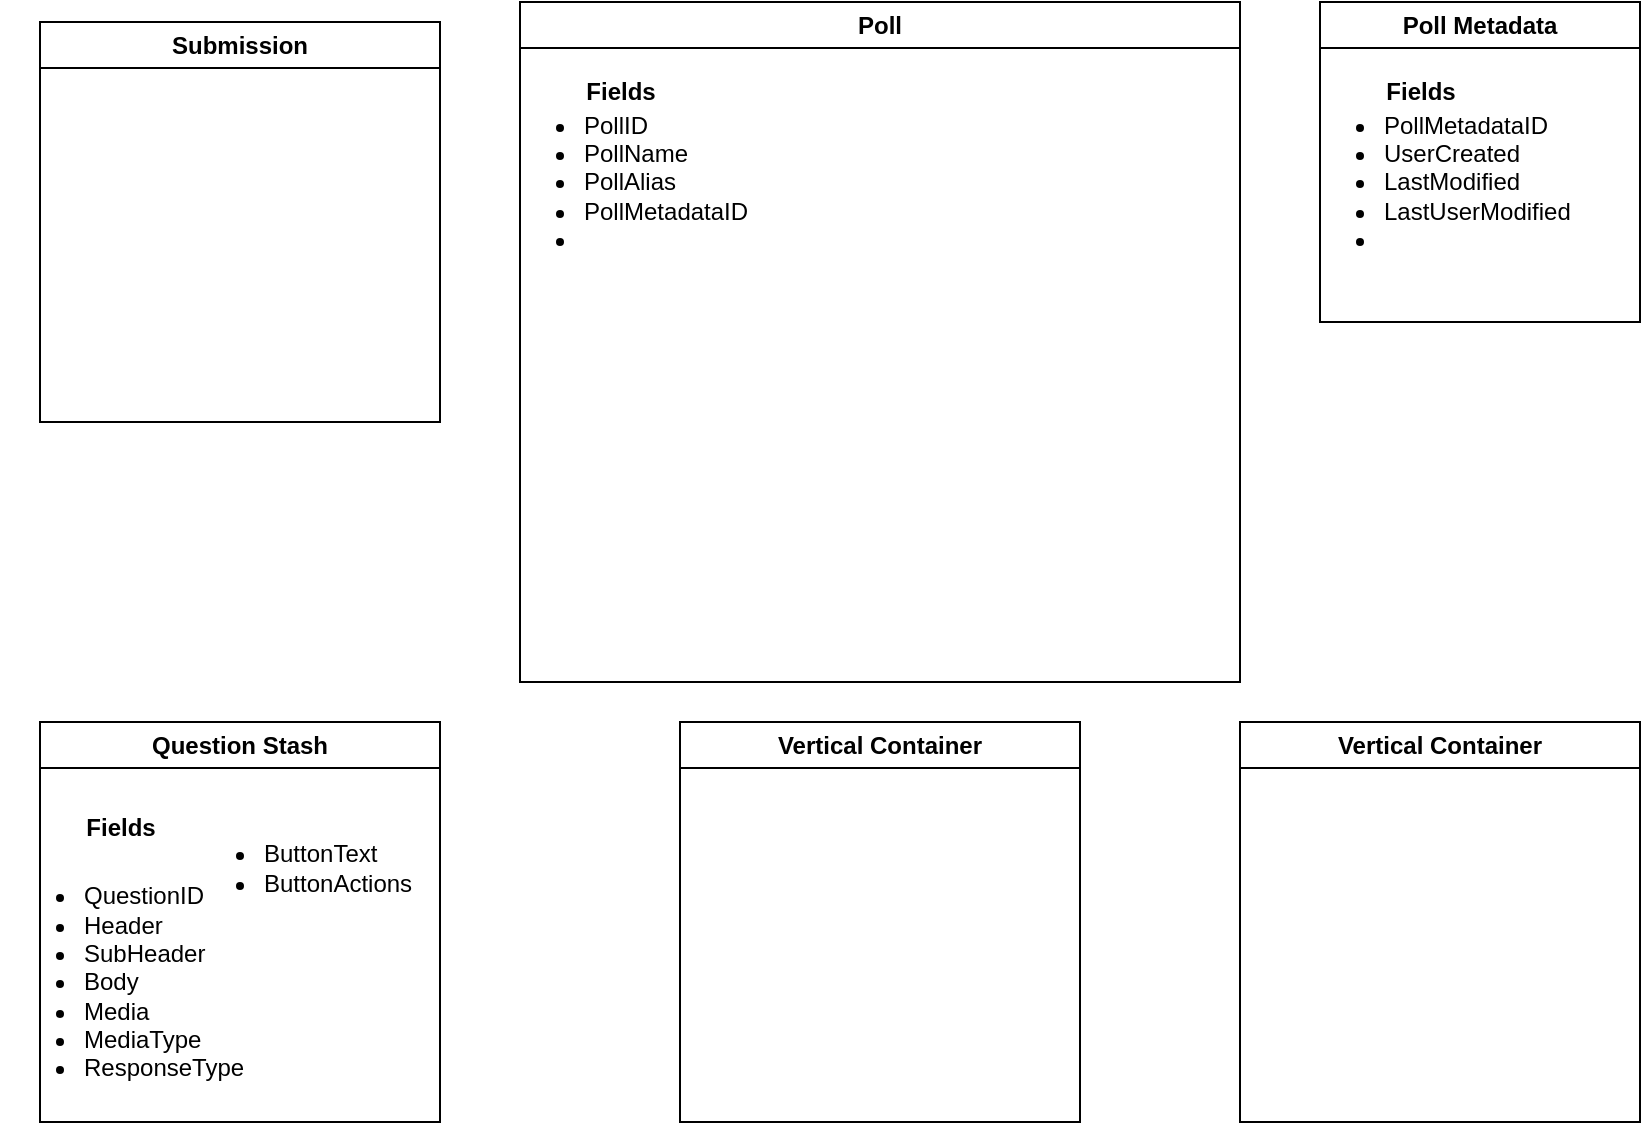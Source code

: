 <mxfile version="24.7.7">
  <diagram name="Page-1" id="bG723J3IXWaAfPe8eHJ9">
    <mxGraphModel dx="954" dy="606" grid="1" gridSize="10" guides="1" tooltips="1" connect="1" arrows="1" fold="1" page="1" pageScale="1" pageWidth="850" pageHeight="1100" math="0" shadow="0">
      <root>
        <mxCell id="0" />
        <mxCell id="1" parent="0" />
        <mxCell id="vtkwlR-6-ObZbNOf8sKe-4" value="Submission" style="swimlane;whiteSpace=wrap;html=1;" parent="1" vertex="1">
          <mxGeometry x="40" y="50" width="200" height="200" as="geometry" />
        </mxCell>
        <mxCell id="vtkwlR-6-ObZbNOf8sKe-5" value="Poll" style="swimlane;whiteSpace=wrap;html=1;" parent="1" vertex="1">
          <mxGeometry x="280" y="40" width="360" height="340" as="geometry" />
        </mxCell>
        <mxCell id="un_e8U4SEy0G9f7kHzMc-1" value="&lt;ul&gt;&lt;li&gt;&lt;span style=&quot;font-weight: normal;&quot;&gt;PollID&lt;/span&gt;&lt;/li&gt;&lt;li style=&quot;&quot;&gt;&lt;span style=&quot;font-weight: normal;&quot;&gt;PollName&lt;/span&gt;&lt;/li&gt;&lt;li style=&quot;&quot;&gt;&lt;span style=&quot;font-weight: normal;&quot;&gt;PollAlias&lt;/span&gt;&lt;/li&gt;&lt;li style=&quot;&quot;&gt;&lt;span style=&quot;font-weight: normal;&quot;&gt;PollMetadataID&lt;/span&gt;&lt;/li&gt;&lt;li style=&quot;&quot;&gt;&lt;br&gt;&lt;/li&gt;&lt;/ul&gt;" style="text;html=1;align=left;verticalAlign=middle;resizable=0;points=[];autosize=1;strokeColor=none;fillColor=none;fontStyle=1" vertex="1" parent="vtkwlR-6-ObZbNOf8sKe-5">
          <mxGeometry x="-10" y="35" width="150" height="110" as="geometry" />
        </mxCell>
        <mxCell id="un_e8U4SEy0G9f7kHzMc-2" value="&lt;b&gt;Fields&lt;/b&gt;" style="text;html=1;align=center;verticalAlign=middle;resizable=0;points=[];autosize=1;strokeColor=none;fillColor=none;" vertex="1" parent="vtkwlR-6-ObZbNOf8sKe-5">
          <mxGeometry x="20" y="30" width="60" height="30" as="geometry" />
        </mxCell>
        <mxCell id="vtkwlR-6-ObZbNOf8sKe-7" value="Question Stash" style="swimlane;whiteSpace=wrap;html=1;" parent="1" vertex="1">
          <mxGeometry x="40" y="400" width="200" height="200" as="geometry" />
        </mxCell>
        <mxCell id="un_e8U4SEy0G9f7kHzMc-4" value="&lt;ul&gt;&lt;li&gt;QuestionID&lt;/li&gt;&lt;li&gt;Header&lt;/li&gt;&lt;li&gt;SubHeader&lt;/li&gt;&lt;li&gt;Body&lt;/li&gt;&lt;li&gt;Media&lt;/li&gt;&lt;li&gt;MediaType&lt;/li&gt;&lt;li&gt;ResponseType&lt;/li&gt;&lt;/ul&gt;" style="text;html=1;align=left;verticalAlign=middle;resizable=0;points=[];autosize=1;strokeColor=none;fillColor=none;" vertex="1" parent="vtkwlR-6-ObZbNOf8sKe-7">
          <mxGeometry x="-20" y="60" width="140" height="140" as="geometry" />
        </mxCell>
        <mxCell id="vtkwlR-6-ObZbNOf8sKe-8" value="Vertical Container" style="swimlane;whiteSpace=wrap;html=1;" parent="1" vertex="1">
          <mxGeometry x="360" y="400" width="200" height="200" as="geometry" />
        </mxCell>
        <mxCell id="vtkwlR-6-ObZbNOf8sKe-9" value="Vertical Container" style="swimlane;whiteSpace=wrap;html=1;" parent="1" vertex="1">
          <mxGeometry x="640" y="400" width="200" height="200" as="geometry" />
        </mxCell>
        <mxCell id="vtkwlR-6-ObZbNOf8sKe-10" value="Poll Metadata" style="swimlane;whiteSpace=wrap;html=1;" parent="1" vertex="1">
          <mxGeometry x="680" y="40" width="160" height="160" as="geometry" />
        </mxCell>
        <mxCell id="un_e8U4SEy0G9f7kHzMc-6" value="&lt;ul style=&quot;&quot;&gt;&lt;li style=&quot;&quot;&gt;PollMetadataID&lt;/li&gt;&lt;li style=&quot;&quot;&gt;UserCreated&lt;/li&gt;&lt;li style=&quot;&quot;&gt;LastModified&lt;/li&gt;&lt;li style=&quot;&quot;&gt;LastUserModified&lt;/li&gt;&lt;li style=&quot;font-weight: 700;&quot;&gt;&lt;br&gt;&lt;/li&gt;&lt;/ul&gt;" style="text;html=1;align=left;verticalAlign=middle;resizable=0;points=[];autosize=1;strokeColor=none;fillColor=none;" vertex="1" parent="vtkwlR-6-ObZbNOf8sKe-10">
          <mxGeometry x="-10" y="35" width="160" height="110" as="geometry" />
        </mxCell>
        <mxCell id="un_e8U4SEy0G9f7kHzMc-7" value="&lt;b&gt;Fields&lt;/b&gt;" style="text;html=1;align=center;verticalAlign=middle;resizable=0;points=[];autosize=1;strokeColor=none;fillColor=none;" vertex="1" parent="vtkwlR-6-ObZbNOf8sKe-10">
          <mxGeometry x="20" y="30" width="60" height="30" as="geometry" />
        </mxCell>
        <mxCell id="un_e8U4SEy0G9f7kHzMc-3" value="&lt;b&gt;Fields&lt;/b&gt;" style="text;html=1;align=center;verticalAlign=middle;resizable=0;points=[];autosize=1;strokeColor=none;fillColor=none;" vertex="1" parent="1">
          <mxGeometry x="50" y="438" width="60" height="30" as="geometry" />
        </mxCell>
        <mxCell id="un_e8U4SEy0G9f7kHzMc-5" value="&lt;ul&gt;&lt;li&gt;ButtonText&lt;/li&gt;&lt;li&gt;ButtonActions&lt;/li&gt;&lt;/ul&gt;" style="text;html=1;align=left;verticalAlign=middle;resizable=0;points=[];autosize=1;strokeColor=none;fillColor=none;" vertex="1" parent="1">
          <mxGeometry x="110" y="438" width="140" height="70" as="geometry" />
        </mxCell>
      </root>
    </mxGraphModel>
  </diagram>
</mxfile>
